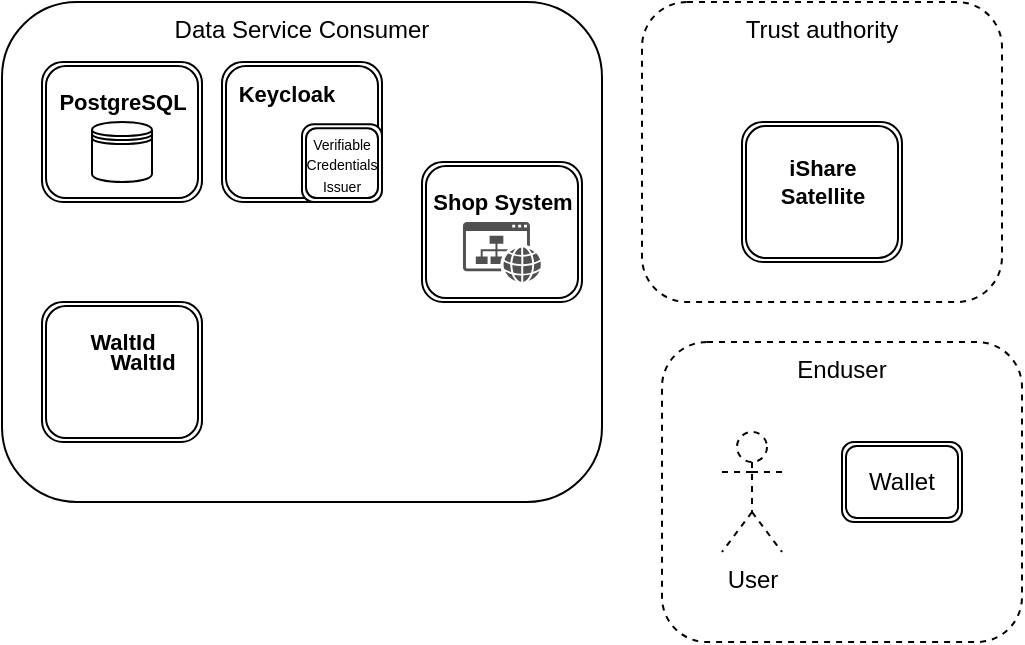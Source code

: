 <mxfile>
    <diagram name="Seite-1" id="vAJJtUylaKbQ4XpBEHUg">
        <mxGraphModel dx="1130" dy="800" grid="1" gridSize="10" guides="1" tooltips="1" connect="1" arrows="1" fold="1" page="1" pageScale="1" pageWidth="827" pageHeight="1169" math="0" shadow="0">
            <root>
                <mxCell id="0"/>
                <mxCell id="1" parent="0"/>
                <mxCell id="10" value="Enduser" style="rounded=1;whiteSpace=wrap;html=1;dashed=1;verticalAlign=top;" vertex="1" parent="1">
                    <mxGeometry x="470" y="430" width="180" height="150" as="geometry"/>
                </mxCell>
                <mxCell id="pzXUO2OiNwdmF_szAMkg-1" value="Data Service Consumer" style="rounded=1;whiteSpace=wrap;html=1;align=center;verticalAlign=top;" parent="1" vertex="1">
                    <mxGeometry x="140" y="260" width="300" height="250" as="geometry"/>
                </mxCell>
                <mxCell id="pzXUO2OiNwdmF_szAMkg-12" value="" style="group" parent="1" vertex="1" connectable="0">
                    <mxGeometry x="250" y="290" width="80" height="70" as="geometry"/>
                </mxCell>
                <mxCell id="pzXUO2OiNwdmF_szAMkg-6" value="" style="shape=ext;double=1;rounded=1;whiteSpace=wrap;html=1;" parent="pzXUO2OiNwdmF_szAMkg-12" vertex="1">
                    <mxGeometry width="80" height="70" as="geometry"/>
                </mxCell>
                <mxCell id="pzXUO2OiNwdmF_szAMkg-10" value="Keycloak" style="text;strokeColor=none;fillColor=none;html=1;fontSize=11;fontStyle=1;verticalAlign=middle;align=center;" parent="pzXUO2OiNwdmF_szAMkg-12" vertex="1">
                    <mxGeometry x="4" y="7.778" width="56" height="15.556" as="geometry"/>
                </mxCell>
                <mxCell id="pzXUO2OiNwdmF_szAMkg-11" value="&lt;p style=&quot;line-height: 70%;&quot;&gt;&lt;font style=&quot;font-size: 7px;&quot;&gt;Verifiable Credentials Issuer&lt;/font&gt;&lt;/p&gt;" style="shape=ext;double=1;rounded=1;whiteSpace=wrap;html=1;spacing=2;" parent="pzXUO2OiNwdmF_szAMkg-12" vertex="1">
                    <mxGeometry x="40" y="31.111" width="40" height="38.889" as="geometry"/>
                </mxCell>
                <mxCell id="pzXUO2OiNwdmF_szAMkg-13" value="" style="group" parent="1" vertex="1" connectable="0">
                    <mxGeometry x="350" y="340" width="80" height="70" as="geometry"/>
                </mxCell>
                <mxCell id="pzXUO2OiNwdmF_szAMkg-5" value="" style="shape=ext;double=1;rounded=1;whiteSpace=wrap;html=1;" parent="pzXUO2OiNwdmF_szAMkg-13" vertex="1">
                    <mxGeometry width="80" height="70" as="geometry"/>
                </mxCell>
                <mxCell id="pzXUO2OiNwdmF_szAMkg-7" value="Shop System" style="text;strokeColor=none;fillColor=none;html=1;fontSize=11;fontStyle=1;verticalAlign=middle;align=center;" parent="pzXUO2OiNwdmF_szAMkg-13" vertex="1">
                    <mxGeometry y="10" width="80" height="20" as="geometry"/>
                </mxCell>
                <mxCell id="pzXUO2OiNwdmF_szAMkg-9" value="" style="sketch=0;pointerEvents=1;shadow=0;dashed=0;html=1;strokeColor=none;fillColor=#505050;labelPosition=center;verticalLabelPosition=bottom;verticalAlign=top;outlineConnect=0;align=center;shape=mxgraph.office.concepts.website;fontSize=11;" parent="pzXUO2OiNwdmF_szAMkg-13" vertex="1">
                    <mxGeometry x="20.5" y="30" width="39" height="30" as="geometry"/>
                </mxCell>
                <mxCell id="pzXUO2OiNwdmF_szAMkg-15" value="" style="group" parent="1" vertex="1" connectable="0">
                    <mxGeometry x="160" y="290" width="80" height="70" as="geometry"/>
                </mxCell>
                <mxCell id="pzXUO2OiNwdmF_szAMkg-2" value="" style="shape=ext;double=1;rounded=1;whiteSpace=wrap;html=1;container=0;" parent="pzXUO2OiNwdmF_szAMkg-15" vertex="1">
                    <mxGeometry width="80" height="70" as="geometry"/>
                </mxCell>
                <mxCell id="pzXUO2OiNwdmF_szAMkg-3" value="" style="shape=datastore;whiteSpace=wrap;html=1;container=0;" parent="pzXUO2OiNwdmF_szAMkg-15" vertex="1">
                    <mxGeometry x="25" y="30" width="30" height="30" as="geometry"/>
                </mxCell>
                <mxCell id="pzXUO2OiNwdmF_szAMkg-4" value="PostgreSQL" style="text;strokeColor=none;fillColor=none;html=1;fontSize=11;fontStyle=1;verticalAlign=middle;align=center;container=0;" parent="pzXUO2OiNwdmF_szAMkg-15" vertex="1">
                    <mxGeometry x="5" y="10" width="70" height="20" as="geometry"/>
                </mxCell>
                <mxCell id="pzXUO2OiNwdmF_szAMkg-18" value="" style="group" parent="1" vertex="1" connectable="0">
                    <mxGeometry x="160" y="410" width="80" height="70" as="geometry"/>
                </mxCell>
                <mxCell id="pzXUO2OiNwdmF_szAMkg-19" value="" style="shape=ext;double=1;rounded=1;whiteSpace=wrap;html=1;container=0;" parent="pzXUO2OiNwdmF_szAMkg-18" vertex="1">
                    <mxGeometry width="80" height="70" as="geometry"/>
                </mxCell>
                <mxCell id="pzXUO2OiNwdmF_szAMkg-21" value="WaltId" style="text;strokeColor=none;fillColor=none;html=1;fontSize=11;fontStyle=1;verticalAlign=middle;align=center;container=0;" parent="pzXUO2OiNwdmF_szAMkg-18" vertex="1">
                    <mxGeometry x="5" y="10" width="70" height="20" as="geometry"/>
                </mxCell>
                <mxCell id="2" value="Trust authority" style="rounded=1;whiteSpace=wrap;html=1;dashed=1;verticalAlign=top;" vertex="1" parent="1">
                    <mxGeometry x="460" y="260" width="180" height="150" as="geometry"/>
                </mxCell>
                <mxCell id="3" value="" style="group;dashed=1;" vertex="1" connectable="0" parent="1">
                    <mxGeometry x="510" y="320" width="80" height="70" as="geometry"/>
                </mxCell>
                <mxCell id="4" value="" style="shape=ext;double=1;rounded=1;whiteSpace=wrap;html=1;container=0;" vertex="1" parent="3">
                    <mxGeometry width="80" height="70" as="geometry"/>
                </mxCell>
                <mxCell id="5" value="iShare &lt;br&gt;Satellite" style="text;strokeColor=none;fillColor=none;html=1;fontSize=11;fontStyle=1;verticalAlign=middle;align=center;container=0;" vertex="1" parent="3">
                    <mxGeometry x="5" y="10" width="70" height="40" as="geometry"/>
                </mxCell>
                <mxCell id="9" value="User" style="shape=umlActor;verticalLabelPosition=bottom;verticalAlign=top;html=1;outlineConnect=0;dashed=1;" vertex="1" parent="1">
                    <mxGeometry x="500" y="475" width="30" height="60" as="geometry"/>
                </mxCell>
                <mxCell id="11" value="" style="group" vertex="1" connectable="0" parent="1">
                    <mxGeometry x="170" y="420" width="80" height="70" as="geometry"/>
                </mxCell>
                <mxCell id="13" value="WaltId" style="text;strokeColor=none;fillColor=none;html=1;fontSize=11;fontStyle=1;verticalAlign=middle;align=center;container=0;" vertex="1" parent="11">
                    <mxGeometry x="5" y="10" width="70" height="20" as="geometry"/>
                </mxCell>
                <mxCell id="12" value="Wallet" style="shape=ext;double=1;rounded=1;whiteSpace=wrap;html=1;container=0;" vertex="1" parent="1">
                    <mxGeometry x="560" y="480" width="60" height="40" as="geometry"/>
                </mxCell>
            </root>
        </mxGraphModel>
    </diagram>
</mxfile>